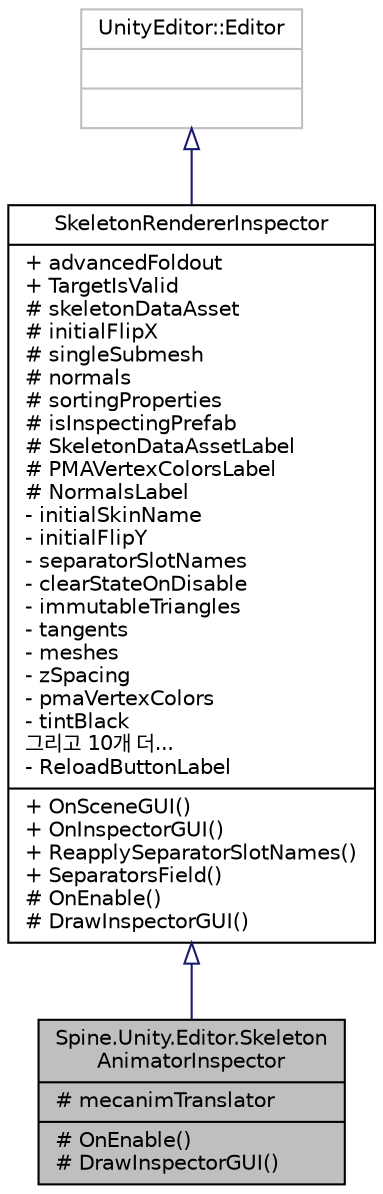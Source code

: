 digraph "Spine.Unity.Editor.SkeletonAnimatorInspector"
{
 // LATEX_PDF_SIZE
  edge [fontname="Helvetica",fontsize="10",labelfontname="Helvetica",labelfontsize="10"];
  node [fontname="Helvetica",fontsize="10",shape=record];
  Node1 [label="{Spine.Unity.Editor.Skeleton\lAnimatorInspector\n|# mecanimTranslator\l|# OnEnable()\l# DrawInspectorGUI()\l}",height=0.2,width=0.4,color="black", fillcolor="grey75", style="filled", fontcolor="black",tooltip=" "];
  Node2 -> Node1 [dir="back",color="midnightblue",fontsize="10",style="solid",arrowtail="onormal"];
  Node2 [label="{SkeletonRendererInspector\n|+ advancedFoldout\l+ TargetIsValid\l# skeletonDataAsset\l# initialFlipX\l# singleSubmesh\l# normals\l# sortingProperties\l# isInspectingPrefab\l# SkeletonDataAssetLabel\l# PMAVertexColorsLabel\l# NormalsLabel\l- initialSkinName\l- initialFlipY\l- separatorSlotNames\l- clearStateOnDisable\l- immutableTriangles\l- tangents\l- meshes\l- zSpacing\l- pmaVertexColors\l- tintBlack\l그리고 10개 더...\l- ReloadButtonLabel\l|+ OnSceneGUI()\l+ OnInspectorGUI()\l+ ReapplySeparatorSlotNames()\l+ SeparatorsField()\l# OnEnable()\l# DrawInspectorGUI()\l}",height=0.2,width=0.4,color="black", fillcolor="white", style="filled",URL="$class_spine_1_1_unity_1_1_editor_1_1_skeleton_renderer_inspector.html",tooltip=" "];
  Node3 -> Node2 [dir="back",color="midnightblue",fontsize="10",style="solid",arrowtail="onormal"];
  Node3 [label="{UnityEditor::Editor\n||}",height=0.2,width=0.4,color="grey75", fillcolor="white", style="filled",tooltip=" "];
}
